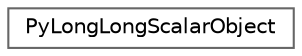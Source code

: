 digraph "Graphical Class Hierarchy"
{
 // LATEX_PDF_SIZE
  bgcolor="transparent";
  edge [fontname=Helvetica,fontsize=10,labelfontname=Helvetica,labelfontsize=10];
  node [fontname=Helvetica,fontsize=10,shape=box,height=0.2,width=0.4];
  rankdir="LR";
  Node0 [id="Node000000",label="PyLongLongScalarObject",height=0.2,width=0.4,color="grey40", fillcolor="white", style="filled",URL="$dc/dd2/structPyLongLongScalarObject.html",tooltip=" "];
}
